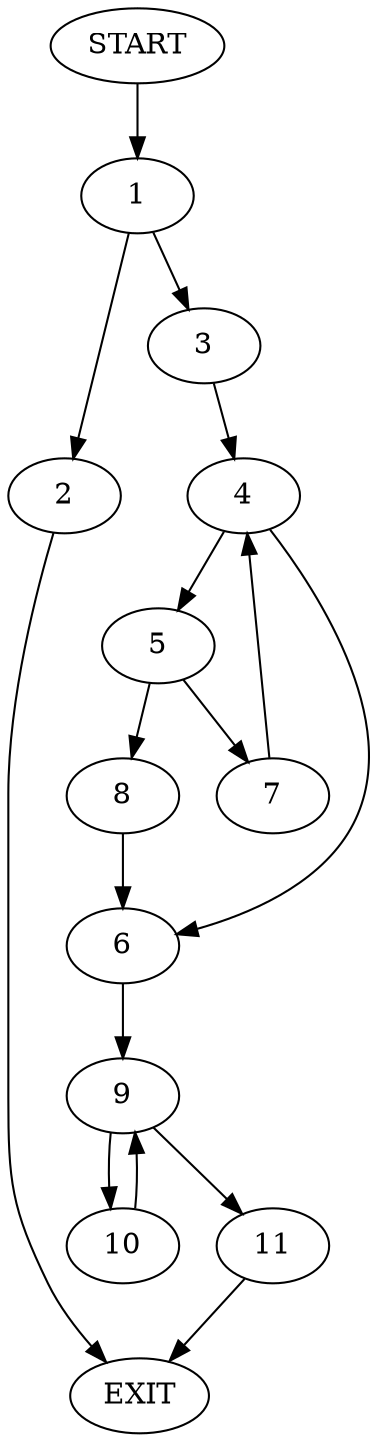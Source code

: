 digraph {
0 [label="START"]
12 [label="EXIT"]
0 -> 1
1 -> 2
1 -> 3
2 -> 12
3 -> 4
4 -> 5
4 -> 6
5 -> 7
5 -> 8
6 -> 9
7 -> 4
8 -> 6
9 -> 10
9 -> 11
10 -> 9
11 -> 12
}
